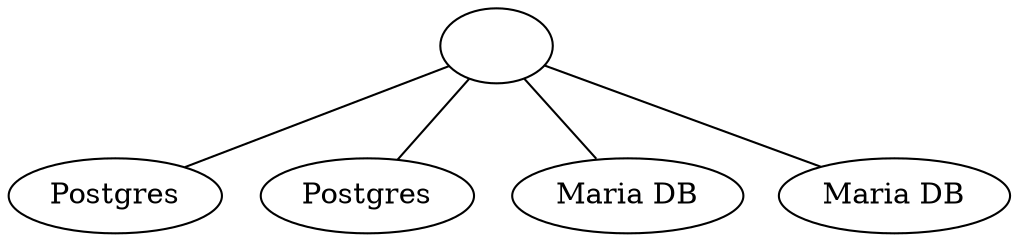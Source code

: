 graph {
    sb[label="", image="300x300xspring-boot-logo.png"];
    db1[label="Postgres"];
    db2[label="Postgres"];
    db3[label="Maria DB"];
    db4[label="Maria DB"];
    sb -- db1;
    sb -- db2;
    sb -- db3;
    sb -- db4;
}


         